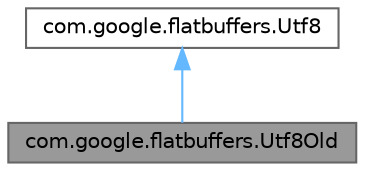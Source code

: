 digraph "com.google.flatbuffers.Utf8Old"
{
 // LATEX_PDF_SIZE
  bgcolor="transparent";
  edge [fontname=Helvetica,fontsize=10,labelfontname=Helvetica,labelfontsize=10];
  node [fontname=Helvetica,fontsize=10,shape=box,height=0.2,width=0.4];
  Node1 [id="Node000001",label="com.google.flatbuffers.Utf8Old",height=0.2,width=0.4,color="gray40", fillcolor="grey60", style="filled", fontcolor="black",tooltip=" "];
  Node2 -> Node1 [id="edge1_Node000001_Node000002",dir="back",color="steelblue1",style="solid",tooltip=" "];
  Node2 [id="Node000002",label="com.google.flatbuffers.Utf8",height=0.2,width=0.4,color="gray40", fillcolor="white", style="filled",URL="$classcom_1_1google_1_1flatbuffers_1_1Utf8.html",tooltip=" "];
}

